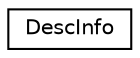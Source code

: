 digraph "Graphical Class Hierarchy"
{
  edge [fontname="Helvetica",fontsize="10",labelfontname="Helvetica",labelfontsize="10"];
  node [fontname="Helvetica",fontsize="10",shape=record];
  rankdir="LR";
  Node1 [label="DescInfo",height=0.2,width=0.4,color="black", fillcolor="white", style="filled",URL="$structDescInfo.html"];
}
